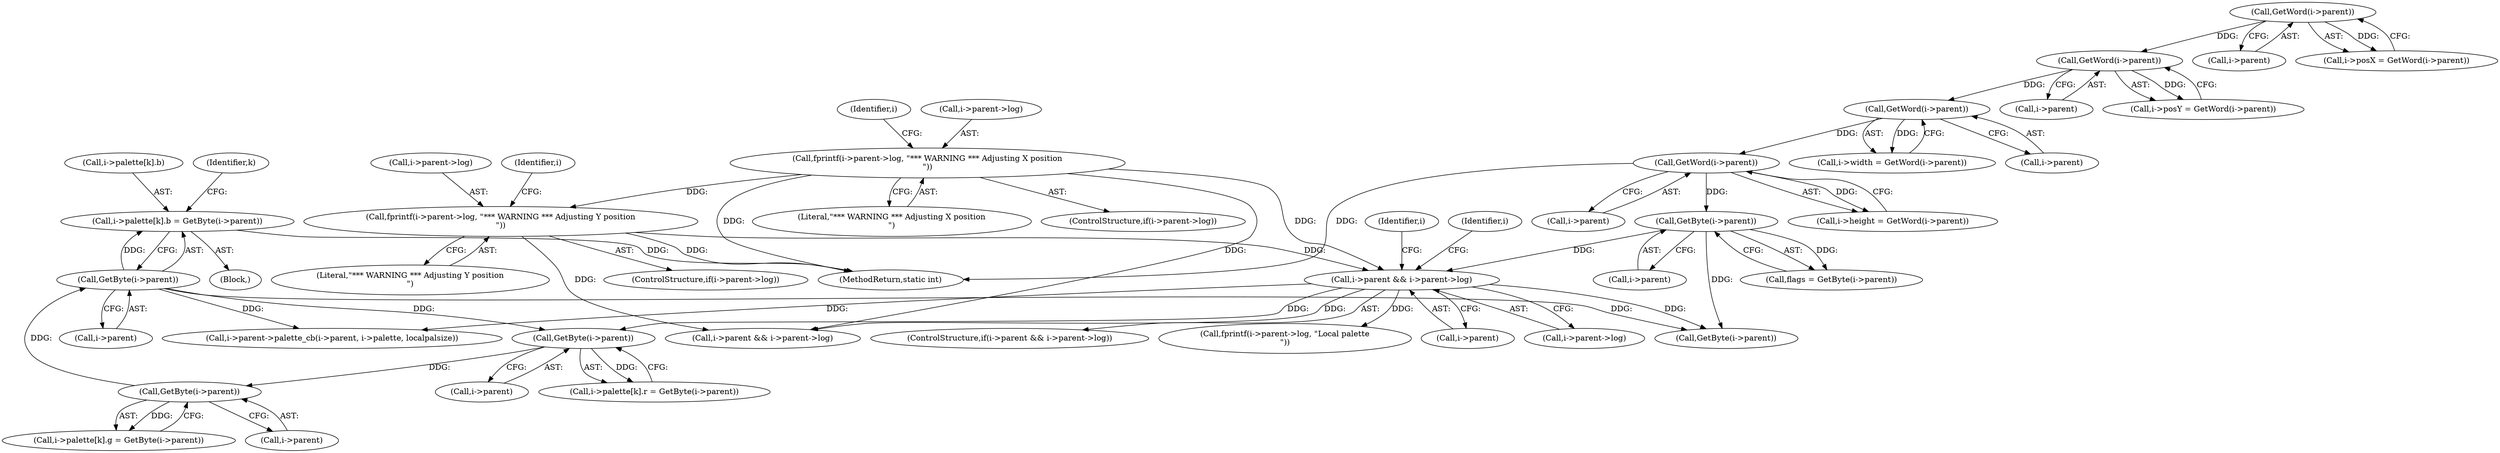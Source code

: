 digraph "0_ngiflib_cf429e0a2fe26b5f01ce0c8e9b79432e94509b6e@array" {
"1000496" [label="(Call,i->palette[k].b = GetByte(i->parent))"];
"1000504" [label="(Call,GetByte(i->parent))"];
"1000492" [label="(Call,GetByte(i->parent))"];
"1000480" [label="(Call,GetByte(i->parent))"];
"1000435" [label="(Call,i->parent && i->parent->log)"];
"1000379" [label="(Call,GetByte(i->parent))"];
"1000189" [label="(Call,GetWord(i->parent))"];
"1000181" [label="(Call,GetWord(i->parent))"];
"1000173" [label="(Call,GetWord(i->parent))"];
"1000165" [label="(Call,GetWord(i->parent))"];
"1000292" [label="(Call,fprintf(i->parent->log, \"*** WARNING *** Adjusting Y position\n\"))"];
"1000251" [label="(Call,fprintf(i->parent->log, \"*** WARNING *** Adjusting X position\n\"))"];
"1000936" [label="(MethodReturn,static int)"];
"1000471" [label="(Block,)"];
"1000165" [label="(Call,GetWord(i->parent))"];
"1000301" [label="(Identifier,i)"];
"1000174" [label="(Call,i->parent)"];
"1000260" [label="(Identifier,i)"];
"1000245" [label="(ControlStructure,if(i->parent->log))"];
"1000380" [label="(Call,i->parent)"];
"1000166" [label="(Call,i->parent)"];
"1000496" [label="(Call,i->palette[k].b = GetByte(i->parent))"];
"1000292" [label="(Call,fprintf(i->parent->log, \"*** WARNING *** Adjusting Y position\n\"))"];
"1000257" [label="(Literal,\"*** WARNING *** Adjusting X position\n\")"];
"1000251" [label="(Call,fprintf(i->parent->log, \"*** WARNING *** Adjusting X position\n\"))"];
"1000434" [label="(ControlStructure,if(i->parent && i->parent->log))"];
"1000298" [label="(Literal,\"*** WARNING *** Adjusting Y position\n\")"];
"1000504" [label="(Call,GetByte(i->parent))"];
"1000439" [label="(Call,i->parent->log)"];
"1000190" [label="(Call,i->parent)"];
"1000189" [label="(Call,GetWord(i->parent))"];
"1000497" [label="(Call,i->palette[k].b)"];
"1000293" [label="(Call,i->parent->log)"];
"1000505" [label="(Call,i->parent)"];
"1000484" [label="(Call,i->palette[k].g = GetByte(i->parent))"];
"1000252" [label="(Call,i->parent->log)"];
"1000173" [label="(Call,GetWord(i->parent))"];
"1000169" [label="(Call,i->posY = GetWord(i->parent))"];
"1000481" [label="(Call,i->parent)"];
"1000453" [label="(Identifier,i)"];
"1000472" [label="(Call,i->palette[k].r = GetByte(i->parent))"];
"1000436" [label="(Call,i->parent)"];
"1000185" [label="(Call,i->height = GetWord(i->parent))"];
"1000514" [label="(Call,i->parent->palette_cb(i->parent, i->palette, localpalsize))"];
"1000177" [label="(Call,i->width = GetWord(i->parent))"];
"1000182" [label="(Call,i->parent)"];
"1000480" [label="(Call,GetByte(i->parent))"];
"1000286" [label="(ControlStructure,if(i->parent->log))"];
"1000470" [label="(Identifier,k)"];
"1000447" [label="(Identifier,i)"];
"1000379" [label="(Call,GetByte(i->parent))"];
"1000492" [label="(Call,GetByte(i->parent))"];
"1000377" [label="(Call,flags = GetByte(i->parent))"];
"1000181" [label="(Call,GetWord(i->parent))"];
"1000555" [label="(Call,GetByte(i->parent))"];
"1000560" [label="(Call,i->parent && i->parent->log)"];
"1000435" [label="(Call,i->parent && i->parent->log)"];
"1000493" [label="(Call,i->parent)"];
"1000444" [label="(Call,fprintf(i->parent->log, \"Local palette\n\"))"];
"1000161" [label="(Call,i->posX = GetWord(i->parent))"];
"1000496" -> "1000471"  [label="AST: "];
"1000496" -> "1000504"  [label="CFG: "];
"1000497" -> "1000496"  [label="AST: "];
"1000504" -> "1000496"  [label="AST: "];
"1000470" -> "1000496"  [label="CFG: "];
"1000496" -> "1000936"  [label="DDG: "];
"1000504" -> "1000496"  [label="DDG: "];
"1000504" -> "1000505"  [label="CFG: "];
"1000505" -> "1000504"  [label="AST: "];
"1000504" -> "1000480"  [label="DDG: "];
"1000492" -> "1000504"  [label="DDG: "];
"1000504" -> "1000514"  [label="DDG: "];
"1000504" -> "1000555"  [label="DDG: "];
"1000492" -> "1000484"  [label="AST: "];
"1000492" -> "1000493"  [label="CFG: "];
"1000493" -> "1000492"  [label="AST: "];
"1000484" -> "1000492"  [label="CFG: "];
"1000492" -> "1000484"  [label="DDG: "];
"1000480" -> "1000492"  [label="DDG: "];
"1000480" -> "1000472"  [label="AST: "];
"1000480" -> "1000481"  [label="CFG: "];
"1000481" -> "1000480"  [label="AST: "];
"1000472" -> "1000480"  [label="CFG: "];
"1000480" -> "1000472"  [label="DDG: "];
"1000435" -> "1000480"  [label="DDG: "];
"1000435" -> "1000434"  [label="AST: "];
"1000435" -> "1000436"  [label="CFG: "];
"1000435" -> "1000439"  [label="CFG: "];
"1000436" -> "1000435"  [label="AST: "];
"1000439" -> "1000435"  [label="AST: "];
"1000447" -> "1000435"  [label="CFG: "];
"1000453" -> "1000435"  [label="CFG: "];
"1000379" -> "1000435"  [label="DDG: "];
"1000292" -> "1000435"  [label="DDG: "];
"1000251" -> "1000435"  [label="DDG: "];
"1000435" -> "1000444"  [label="DDG: "];
"1000435" -> "1000514"  [label="DDG: "];
"1000435" -> "1000555"  [label="DDG: "];
"1000435" -> "1000560"  [label="DDG: "];
"1000379" -> "1000377"  [label="AST: "];
"1000379" -> "1000380"  [label="CFG: "];
"1000380" -> "1000379"  [label="AST: "];
"1000377" -> "1000379"  [label="CFG: "];
"1000379" -> "1000377"  [label="DDG: "];
"1000189" -> "1000379"  [label="DDG: "];
"1000379" -> "1000555"  [label="DDG: "];
"1000189" -> "1000185"  [label="AST: "];
"1000189" -> "1000190"  [label="CFG: "];
"1000190" -> "1000189"  [label="AST: "];
"1000185" -> "1000189"  [label="CFG: "];
"1000189" -> "1000936"  [label="DDG: "];
"1000189" -> "1000185"  [label="DDG: "];
"1000181" -> "1000189"  [label="DDG: "];
"1000181" -> "1000177"  [label="AST: "];
"1000181" -> "1000182"  [label="CFG: "];
"1000182" -> "1000181"  [label="AST: "];
"1000177" -> "1000181"  [label="CFG: "];
"1000181" -> "1000177"  [label="DDG: "];
"1000173" -> "1000181"  [label="DDG: "];
"1000173" -> "1000169"  [label="AST: "];
"1000173" -> "1000174"  [label="CFG: "];
"1000174" -> "1000173"  [label="AST: "];
"1000169" -> "1000173"  [label="CFG: "];
"1000173" -> "1000169"  [label="DDG: "];
"1000165" -> "1000173"  [label="DDG: "];
"1000165" -> "1000161"  [label="AST: "];
"1000165" -> "1000166"  [label="CFG: "];
"1000166" -> "1000165"  [label="AST: "];
"1000161" -> "1000165"  [label="CFG: "];
"1000165" -> "1000161"  [label="DDG: "];
"1000292" -> "1000286"  [label="AST: "];
"1000292" -> "1000298"  [label="CFG: "];
"1000293" -> "1000292"  [label="AST: "];
"1000298" -> "1000292"  [label="AST: "];
"1000301" -> "1000292"  [label="CFG: "];
"1000292" -> "1000936"  [label="DDG: "];
"1000251" -> "1000292"  [label="DDG: "];
"1000292" -> "1000560"  [label="DDG: "];
"1000251" -> "1000245"  [label="AST: "];
"1000251" -> "1000257"  [label="CFG: "];
"1000252" -> "1000251"  [label="AST: "];
"1000257" -> "1000251"  [label="AST: "];
"1000260" -> "1000251"  [label="CFG: "];
"1000251" -> "1000936"  [label="DDG: "];
"1000251" -> "1000560"  [label="DDG: "];
}

